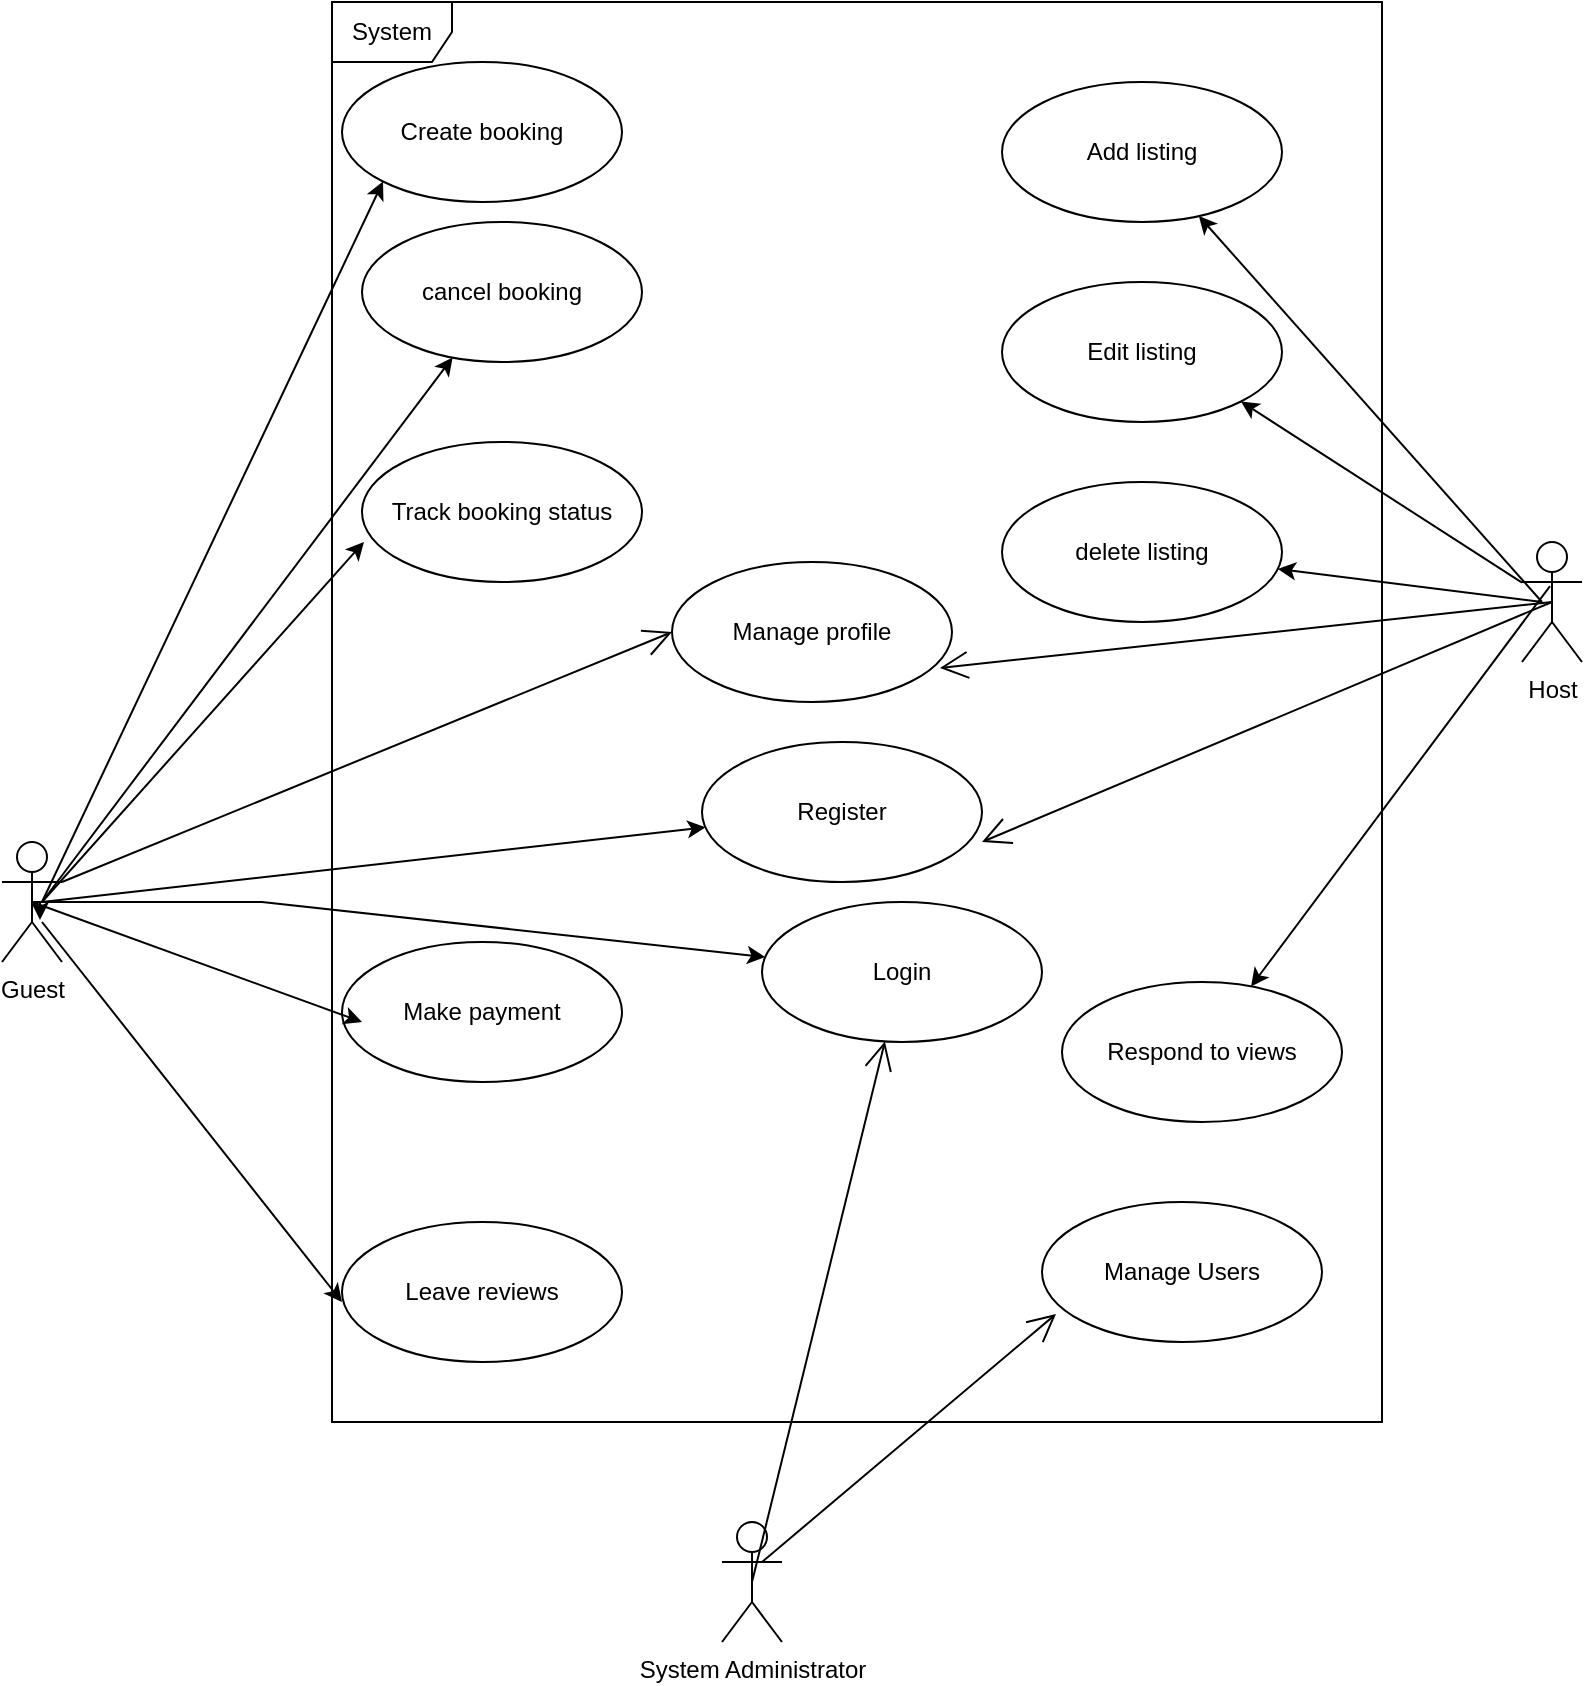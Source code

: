 <mxfile version="27.2.0">
  <diagram name="Page-1" id="sP743R7rRnxU0h5Rn-LQ">
    <mxGraphModel dx="1599" dy="793" grid="1" gridSize="10" guides="1" tooltips="1" connect="1" arrows="1" fold="1" page="1" pageScale="1" pageWidth="850" pageHeight="1100" math="0" shadow="0">
      <root>
        <mxCell id="0" />
        <mxCell id="1" parent="0" />
        <mxCell id="p8WYYzcqMeNaNPBPGeH2-3" value="System Administrator" style="shape=umlActor;verticalLabelPosition=bottom;verticalAlign=top;html=1;" vertex="1" parent="1">
          <mxGeometry x="380" y="930" width="30" height="60" as="geometry" />
        </mxCell>
        <mxCell id="p8WYYzcqMeNaNPBPGeH2-4" value="System" style="shape=umlFrame;whiteSpace=wrap;html=1;pointerEvents=0;" vertex="1" parent="1">
          <mxGeometry x="185" y="170" width="525" height="710" as="geometry" />
        </mxCell>
        <mxCell id="p8WYYzcqMeNaNPBPGeH2-6" value="Create booking" style="ellipse;whiteSpace=wrap;html=1;" vertex="1" parent="1">
          <mxGeometry x="190" y="200" width="140" height="70" as="geometry" />
        </mxCell>
        <mxCell id="p8WYYzcqMeNaNPBPGeH2-7" value="cancel booking" style="ellipse;whiteSpace=wrap;html=1;" vertex="1" parent="1">
          <mxGeometry x="200" y="280" width="140" height="70" as="geometry" />
        </mxCell>
        <mxCell id="p8WYYzcqMeNaNPBPGeH2-8" value="Track booking status" style="ellipse;whiteSpace=wrap;html=1;" vertex="1" parent="1">
          <mxGeometry x="200" y="390" width="140" height="70" as="geometry" />
        </mxCell>
        <mxCell id="p8WYYzcqMeNaNPBPGeH2-9" value="Make payment" style="ellipse;whiteSpace=wrap;html=1;" vertex="1" parent="1">
          <mxGeometry x="190" y="640" width="140" height="70" as="geometry" />
        </mxCell>
        <mxCell id="p8WYYzcqMeNaNPBPGeH2-10" value="Login" style="ellipse;whiteSpace=wrap;html=1;" vertex="1" parent="1">
          <mxGeometry x="400" y="620" width="140" height="70" as="geometry" />
        </mxCell>
        <mxCell id="p8WYYzcqMeNaNPBPGeH2-11" value="Add listing" style="ellipse;whiteSpace=wrap;html=1;" vertex="1" parent="1">
          <mxGeometry x="520" y="210" width="140" height="70" as="geometry" />
        </mxCell>
        <mxCell id="p8WYYzcqMeNaNPBPGeH2-12" value="Edit listing" style="ellipse;whiteSpace=wrap;html=1;" vertex="1" parent="1">
          <mxGeometry x="520" y="310" width="140" height="70" as="geometry" />
        </mxCell>
        <mxCell id="p8WYYzcqMeNaNPBPGeH2-13" value="delete listing" style="ellipse;whiteSpace=wrap;html=1;" vertex="1" parent="1">
          <mxGeometry x="520" y="410" width="140" height="70" as="geometry" />
        </mxCell>
        <mxCell id="p8WYYzcqMeNaNPBPGeH2-14" value="Respond to views" style="ellipse;whiteSpace=wrap;html=1;" vertex="1" parent="1">
          <mxGeometry x="550" y="660" width="140" height="70" as="geometry" />
        </mxCell>
        <mxCell id="p8WYYzcqMeNaNPBPGeH2-15" value="Manage profile" style="ellipse;whiteSpace=wrap;html=1;" vertex="1" parent="1">
          <mxGeometry x="355" y="450" width="140" height="70" as="geometry" />
        </mxCell>
        <mxCell id="p8WYYzcqMeNaNPBPGeH2-16" value="Leave reviews" style="ellipse;whiteSpace=wrap;html=1;" vertex="1" parent="1">
          <mxGeometry x="190" y="780" width="140" height="70" as="geometry" />
        </mxCell>
        <mxCell id="p8WYYzcqMeNaNPBPGeH2-17" value="Register" style="ellipse;whiteSpace=wrap;html=1;" vertex="1" parent="1">
          <mxGeometry x="370" y="540" width="140" height="70" as="geometry" />
        </mxCell>
        <mxCell id="p8WYYzcqMeNaNPBPGeH2-19" value="Guest" style="shape=umlActor;verticalLabelPosition=bottom;verticalAlign=top;html=1;" vertex="1" parent="1">
          <mxGeometry x="20" y="590" width="30" height="60" as="geometry" />
        </mxCell>
        <mxCell id="p8WYYzcqMeNaNPBPGeH2-21" value="Manage Users" style="ellipse;whiteSpace=wrap;html=1;" vertex="1" parent="1">
          <mxGeometry x="540" y="770" width="140" height="70" as="geometry" />
        </mxCell>
        <mxCell id="p8WYYzcqMeNaNPBPGeH2-31" value="" style="endArrow=classic;html=1;rounded=0;exitX=0.5;exitY=0.5;exitDx=0;exitDy=0;exitPerimeter=0;" edge="1" parent="1" source="p8WYYzcqMeNaNPBPGeH2-19" target="p8WYYzcqMeNaNPBPGeH2-10">
          <mxGeometry width="50" height="50" relative="1" as="geometry">
            <mxPoint x="400" y="830" as="sourcePoint" />
            <mxPoint x="150" y="620" as="targetPoint" />
            <Array as="points">
              <mxPoint x="150" y="620" />
            </Array>
          </mxGeometry>
        </mxCell>
        <mxCell id="p8WYYzcqMeNaNPBPGeH2-32" value="" style="endArrow=classic;html=1;rounded=0;entryX=0.007;entryY=0.714;entryDx=0;entryDy=0;entryPerimeter=0;" edge="1" parent="1" target="p8WYYzcqMeNaNPBPGeH2-8">
          <mxGeometry width="50" height="50" relative="1" as="geometry">
            <mxPoint x="40" y="620" as="sourcePoint" />
            <mxPoint x="90" y="570" as="targetPoint" />
          </mxGeometry>
        </mxCell>
        <mxCell id="p8WYYzcqMeNaNPBPGeH2-33" value="" style="endArrow=classic;html=1;rounded=0;" edge="1" parent="1" target="p8WYYzcqMeNaNPBPGeH2-7">
          <mxGeometry width="50" height="50" relative="1" as="geometry">
            <mxPoint x="40" y="620" as="sourcePoint" />
            <mxPoint x="90" y="570" as="targetPoint" />
          </mxGeometry>
        </mxCell>
        <mxCell id="p8WYYzcqMeNaNPBPGeH2-34" style="edgeStyle=orthogonalEdgeStyle;rounded=0;orthogonalLoop=1;jettySize=auto;html=1;exitX=0.5;exitY=0.5;exitDx=0;exitDy=0;exitPerimeter=0;entryX=0.633;entryY=0.65;entryDx=0;entryDy=0;entryPerimeter=0;" edge="1" parent="1" source="p8WYYzcqMeNaNPBPGeH2-19" target="p8WYYzcqMeNaNPBPGeH2-19">
          <mxGeometry relative="1" as="geometry" />
        </mxCell>
        <mxCell id="p8WYYzcqMeNaNPBPGeH2-35" value="" style="endArrow=classic;html=1;rounded=0;exitX=0.5;exitY=0.5;exitDx=0;exitDy=0;exitPerimeter=0;" edge="1" parent="1" source="p8WYYzcqMeNaNPBPGeH2-19">
          <mxGeometry width="50" height="50" relative="1" as="geometry">
            <mxPoint x="150" y="730" as="sourcePoint" />
            <mxPoint x="200" y="680" as="targetPoint" />
          </mxGeometry>
        </mxCell>
        <mxCell id="p8WYYzcqMeNaNPBPGeH2-36" value="" style="endArrow=classic;html=1;rounded=0;" edge="1" parent="1">
          <mxGeometry width="50" height="50" relative="1" as="geometry">
            <mxPoint x="40" y="630" as="sourcePoint" />
            <mxPoint x="190" y="820" as="targetPoint" />
          </mxGeometry>
        </mxCell>
        <mxCell id="p8WYYzcqMeNaNPBPGeH2-37" value="" style="endArrow=classic;html=1;rounded=0;entryX=0;entryY=1;entryDx=0;entryDy=0;" edge="1" parent="1" target="p8WYYzcqMeNaNPBPGeH2-6">
          <mxGeometry width="50" height="50" relative="1" as="geometry">
            <mxPoint x="40" y="620" as="sourcePoint" />
            <mxPoint x="90" y="570" as="targetPoint" />
          </mxGeometry>
        </mxCell>
        <mxCell id="p8WYYzcqMeNaNPBPGeH2-38" value="" style="endArrow=classic;html=1;rounded=0;" edge="1" parent="1" target="p8WYYzcqMeNaNPBPGeH2-17">
          <mxGeometry width="50" height="50" relative="1" as="geometry">
            <mxPoint x="40" y="620" as="sourcePoint" />
            <mxPoint x="90" y="570" as="targetPoint" />
          </mxGeometry>
        </mxCell>
        <mxCell id="p8WYYzcqMeNaNPBPGeH2-39" value="" style="endArrow=classic;html=1;rounded=0;" edge="1" parent="1" target="p8WYYzcqMeNaNPBPGeH2-13">
          <mxGeometry width="50" height="50" relative="1" as="geometry">
            <mxPoint x="790" y="470" as="sourcePoint" />
            <mxPoint x="850" y="420" as="targetPoint" />
            <Array as="points" />
          </mxGeometry>
        </mxCell>
        <mxCell id="p8WYYzcqMeNaNPBPGeH2-41" value="" style="endArrow=classic;html=1;rounded=0;entryX=1;entryY=1;entryDx=0;entryDy=0;" edge="1" parent="1" source="p8WYYzcqMeNaNPBPGeH2-2" target="p8WYYzcqMeNaNPBPGeH2-12">
          <mxGeometry width="50" height="50" relative="1" as="geometry">
            <mxPoint x="805" y="429.289" as="sourcePoint" />
            <mxPoint x="805" y="379.289" as="targetPoint" />
          </mxGeometry>
        </mxCell>
        <mxCell id="p8WYYzcqMeNaNPBPGeH2-42" value="" style="endArrow=classic;html=1;rounded=0;" edge="1" parent="1" target="p8WYYzcqMeNaNPBPGeH2-11">
          <mxGeometry width="50" height="50" relative="1" as="geometry">
            <mxPoint x="790" y="470" as="sourcePoint" />
            <mxPoint x="840" y="420" as="targetPoint" />
          </mxGeometry>
        </mxCell>
        <mxCell id="p8WYYzcqMeNaNPBPGeH2-44" value="" style="endArrow=classic;html=1;rounded=0;exitX=0.467;exitY=0.367;exitDx=0;exitDy=0;exitPerimeter=0;" edge="1" parent="1" source="p8WYYzcqMeNaNPBPGeH2-2" target="p8WYYzcqMeNaNPBPGeH2-14">
          <mxGeometry width="50" height="50" relative="1" as="geometry">
            <mxPoint x="400" y="590" as="sourcePoint" />
            <mxPoint x="450" y="540" as="targetPoint" />
          </mxGeometry>
        </mxCell>
        <mxCell id="p8WYYzcqMeNaNPBPGeH2-47" value="" style="endArrow=open;endFill=1;endSize=12;html=1;rounded=0;entryX=1;entryY=0.714;entryDx=0;entryDy=0;entryPerimeter=0;exitX=0.5;exitY=0.5;exitDx=0;exitDy=0;exitPerimeter=0;" edge="1" parent="1" source="p8WYYzcqMeNaNPBPGeH2-2" target="p8WYYzcqMeNaNPBPGeH2-17">
          <mxGeometry width="160" relative="1" as="geometry">
            <mxPoint x="810" y="470" as="sourcePoint" />
            <mxPoint x="970" y="470" as="targetPoint" />
          </mxGeometry>
        </mxCell>
        <mxCell id="p8WYYzcqMeNaNPBPGeH2-2" value="Host&lt;div&gt;&lt;br&gt;&lt;/div&gt;" style="shape=umlActor;verticalLabelPosition=bottom;verticalAlign=top;html=1;" vertex="1" parent="1">
          <mxGeometry x="780" y="440" width="30" height="60" as="geometry" />
        </mxCell>
        <mxCell id="p8WYYzcqMeNaNPBPGeH2-49" value="" style="endArrow=open;endFill=1;endSize=12;html=1;rounded=0;exitX=0.5;exitY=0.5;exitDx=0;exitDy=0;exitPerimeter=0;entryX=0.957;entryY=0.757;entryDx=0;entryDy=0;entryPerimeter=0;" edge="1" parent="1" source="p8WYYzcqMeNaNPBPGeH2-2" target="p8WYYzcqMeNaNPBPGeH2-15">
          <mxGeometry width="160" relative="1" as="geometry">
            <mxPoint x="340" y="500" as="sourcePoint" />
            <mxPoint x="500" y="500" as="targetPoint" />
          </mxGeometry>
        </mxCell>
        <mxCell id="p8WYYzcqMeNaNPBPGeH2-50" value="" style="endArrow=open;endFill=1;endSize=12;html=1;rounded=0;entryX=0;entryY=0.5;entryDx=0;entryDy=0;" edge="1" parent="1" target="p8WYYzcqMeNaNPBPGeH2-15">
          <mxGeometry width="160" relative="1" as="geometry">
            <mxPoint x="50" y="610" as="sourcePoint" />
            <mxPoint x="210" y="610" as="targetPoint" />
          </mxGeometry>
        </mxCell>
        <mxCell id="p8WYYzcqMeNaNPBPGeH2-51" value="" style="endArrow=open;endFill=1;endSize=12;html=1;rounded=0;exitX=0.5;exitY=0.5;exitDx=0;exitDy=0;exitPerimeter=0;" edge="1" parent="1" source="p8WYYzcqMeNaNPBPGeH2-3" target="p8WYYzcqMeNaNPBPGeH2-10">
          <mxGeometry width="160" relative="1" as="geometry">
            <mxPoint x="360" y="890" as="sourcePoint" />
            <mxPoint x="520" y="890" as="targetPoint" />
          </mxGeometry>
        </mxCell>
        <mxCell id="p8WYYzcqMeNaNPBPGeH2-53" value="" style="endArrow=open;endFill=1;endSize=12;html=1;rounded=0;entryX=0.05;entryY=0.8;entryDx=0;entryDy=0;entryPerimeter=0;" edge="1" parent="1" target="p8WYYzcqMeNaNPBPGeH2-21">
          <mxGeometry width="160" relative="1" as="geometry">
            <mxPoint x="400" y="950" as="sourcePoint" />
            <mxPoint x="550" y="950" as="targetPoint" />
          </mxGeometry>
        </mxCell>
      </root>
    </mxGraphModel>
  </diagram>
</mxfile>
